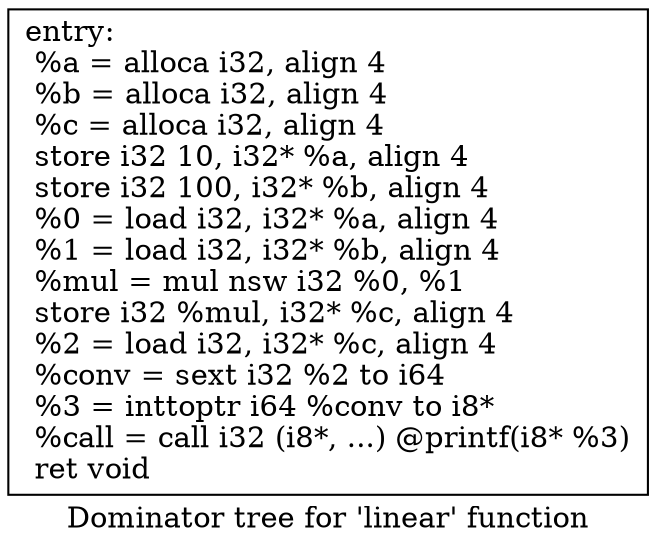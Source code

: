 digraph "Dominator tree for 'linear' function" {
	label="Dominator tree for 'linear' function";

	Node0x5626f46dba70 [shape=record,label="{entry:\l  %a = alloca i32, align 4\l  %b = alloca i32, align 4\l  %c = alloca i32, align 4\l  store i32 10, i32* %a, align 4\l  store i32 100, i32* %b, align 4\l  %0 = load i32, i32* %a, align 4\l  %1 = load i32, i32* %b, align 4\l  %mul = mul nsw i32 %0, %1\l  store i32 %mul, i32* %c, align 4\l  %2 = load i32, i32* %c, align 4\l  %conv = sext i32 %2 to i64\l  %3 = inttoptr i64 %conv to i8*\l  %call = call i32 (i8*, ...) @printf(i8* %3)\l  ret void\l}"];
}
